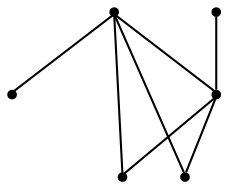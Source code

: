 graph {
  node [shape=point,comment="{\"directed\":false,\"doi\":\"10.1007/978-3-319-27261-0_22\",\"figure\":\"2 (4)\"}"]

  v0 [pos="1210.0146528760024,1754.3167375705489"]
  v1 [pos="711.6050263171311,1754.3167375705489"]
  v2 [pos="1296.6960946987472,1754.3167375705489"]
  v3 [pos="960.8093388377773,1754.3167375705489"]
  v4 [pos="960.8093388377773,1840.997148848797"]
  v5 [pos="624.9245383206518,1754.3167375705489"]

  v0 -- v1 [id="-1",pos="1210.0146528760024,1754.3167375705489 1203.9251080551626,1700.1901131423222 1167.0526009920209,1667.6352770962676 1123.3331474648398,1667.6352770962676 798.2854348280883,1667.635149920991 798.2854348280883,1667.635149920991 798.2854348280883,1667.635149920991 750.4112412653616,1667.6352770962676 711.6008771728763,1706.4451019544713 711.6050263171311,1754.3167375705489"]
  v5 -- v1 [id="-2",pos="624.9245383206518,1754.3167375705489 711.6050263171311,1754.3167375705489 711.6050263171311,1754.3167375705489 711.6050263171311,1754.3167375705489"]
  v1 -- v3 [id="-4",pos="711.6050263171311,1754.3167375705489 960.8093388377773,1754.3167375705489 960.8093388377773,1754.3167375705489 960.8093388377773,1754.3167375705489"]
  v0 -- v4 [id="-5",pos="1210.0146528760024,1754.3167375705489 1203.9251080551626,1808.4433619987756 1167.0526009920209,1840.9981980448301 1123.3331474648398,1840.9981980448301 960.8093388377773,1840.997148848797 960.8093388377773,1840.997148848797 960.8093388377773,1840.997148848797"]
  v3 -- v0 [id="-8",pos="960.8093388377773,1754.3167375705489 1210.0146528760024,1754.3167375705489 1210.0146528760024,1754.3167375705489 1210.0146528760024,1754.3167375705489"]
  v0 -- v2 [id="-12",pos="1210.0146528760024,1754.3167375705489 1296.6960946987472,1754.3167375705489 1296.6960946987472,1754.3167375705489 1296.6960946987472,1754.3167375705489"]
  v1 -- v4 [id="-14",pos="711.6050263171311,1754.3167375705489 711.6008771728763,1802.1841764024934 750.4112412653616,1840.9981980448301 798.285498416506,1840.9981980448301 960.8093388377773,1840.997148848797 960.8093388377773,1840.997148848797 960.8093388377773,1840.997148848797"]
}